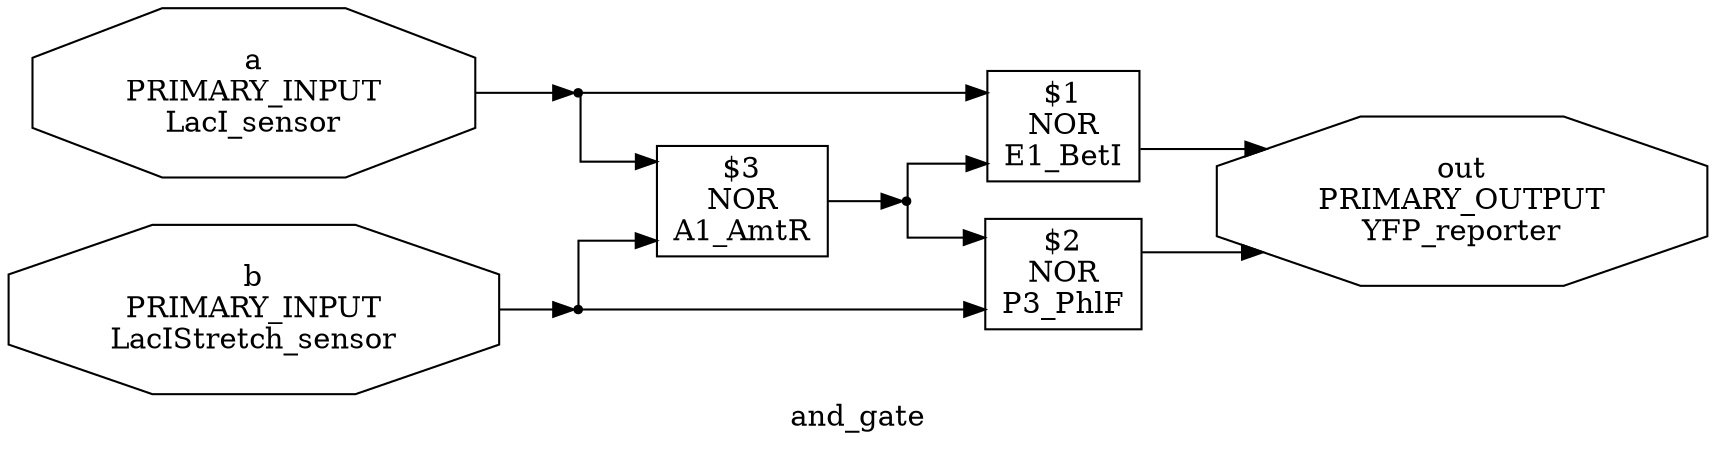 digraph and_gate {
label="and_gate"
rankdir="LR"
remincross=true
splines=ortho
{rank = same; "a";"b";}
{rank = same; "out";}
"$1" [shape=box, label="$1
NOR
E1_BetI"]
"out" [shape=octagon, label="out
PRIMARY_OUTPUT
YFP_reporter"]
"$2" [shape=box, label="$2
NOR
P3_PhlF"]
"$3" [shape=box, label="$3
NOR
A1_AmtR"]
"$3Point" [ shape=point ]
"$3" -> "$3Point":w
"a" [shape=octagon, label="a
PRIMARY_INPUT
LacI_sensor"]
"aPoint" [ shape=point ]
"a" -> "aPoint":w
"b" [shape=octagon, label="b
PRIMARY_INPUT
LacIStretch_sensor"]
"bPoint" [ shape=point ]
"b" -> "bPoint":w
"$1" -> "out"
"$2" -> "out"
"$3Point":e -> "$1"
"aPoint":e -> "$1"
"$3Point":e -> "$2"
"bPoint":e -> "$2"
"bPoint":e -> "$3"
"aPoint":e -> "$3"
}
